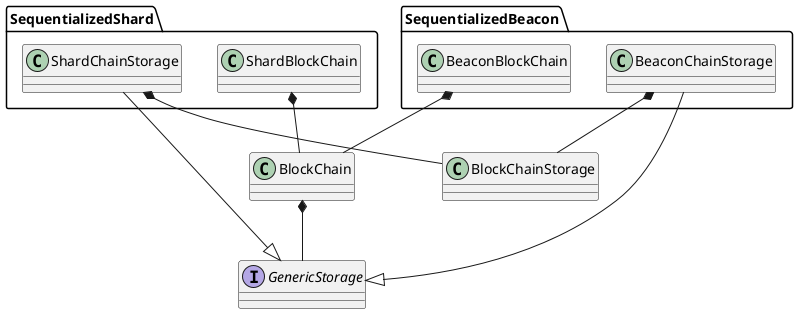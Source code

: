 @startuml

class BlockChainStorage

interface GenericStorage


class BlockChain
BlockChain *-- GenericStorage

package SequentializedBeacon {
class BeaconChainStorage
GenericStorage <|-- BeaconChainStorage
BeaconChainStorage *-- BlockChainStorage

class BeaconBlockChain
BeaconBlockChain *-- BlockChain
}

package SequentializedShard {
class ShardChainStorage
GenericStorage <|-- ShardChainStorage
ShardChainStorage *-- BlockChainStorage


class ShardBlockChain
ShardBlockChain *-- BlockChain
}


@enduml

